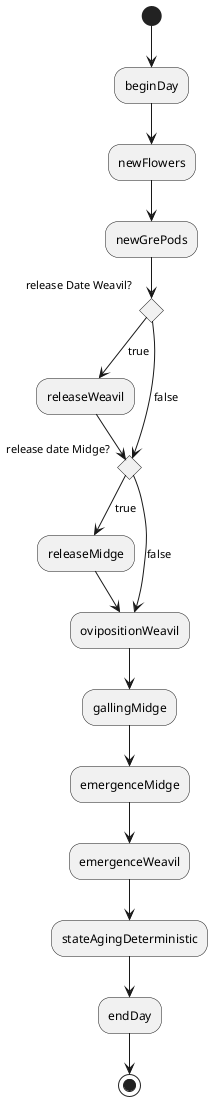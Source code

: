 {
  "sha1": "garqcqzvp1p9zv7f2eljwgg5wf3ore6",
  "insertion": {
    "when": "2024-06-01T09:03:07.516Z",
    "user": "plantuml@gmail.com"
  }
}
@startuml
(*) --> beginDay
     beginDay --> newFlowers
 newFlowers --> newGrePods
 if "release Date Weavil?" as rw then
   --> [true] releaseWeavil
   --> if "release date Midge?" as rm then
     --> [true] releaseMidge
     --> ovipositionWeavil
   else
     --> [false] ovipositionWeavil
   endif
 else
   --> [false] rm
 endif
 ovipositionWeavil --> gallingMidge
 gallingMidge --> emergenceMidge
 emergenceMidge --> emergenceWeavil
 emergenceWeavil --> stateAgingDeterministic
 stateAgingDeterministic --> endDay
 endDay --> (*)
@enduml
